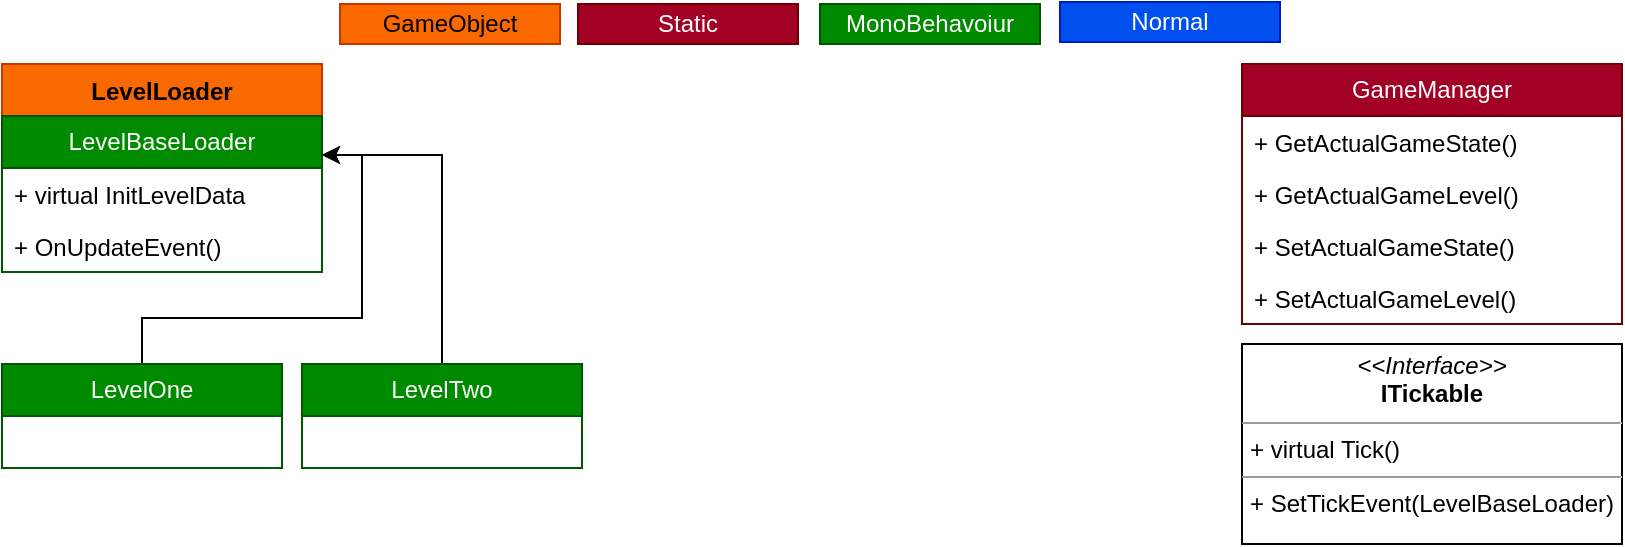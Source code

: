 <mxfile version="22.1.2" type="device">
  <diagram id="C5RBs43oDa-KdzZeNtuy" name="Page-1">
    <mxGraphModel dx="790" dy="827" grid="1" gridSize="10" guides="1" tooltips="1" connect="1" arrows="1" fold="1" page="1" pageScale="1" pageWidth="827" pageHeight="1169" math="0" shadow="0">
      <root>
        <mxCell id="WIyWlLk6GJQsqaUBKTNV-0" />
        <mxCell id="WIyWlLk6GJQsqaUBKTNV-1" parent="WIyWlLk6GJQsqaUBKTNV-0" />
        <mxCell id="23fj2JhDt4JWsEbTQwsE-4" value="GameManager" style="swimlane;fontStyle=0;childLayout=stackLayout;horizontal=1;startSize=26;fillColor=#a20025;horizontalStack=0;resizeParent=1;resizeParentMax=0;resizeLast=0;collapsible=1;marginBottom=0;whiteSpace=wrap;html=1;fontColor=#ffffff;strokeColor=#6F0000;" vertex="1" parent="WIyWlLk6GJQsqaUBKTNV-1">
          <mxGeometry x="630" y="50" width="190" height="130" as="geometry" />
        </mxCell>
        <mxCell id="23fj2JhDt4JWsEbTQwsE-5" value="+ GetActualGameState()" style="text;strokeColor=none;fillColor=none;align=left;verticalAlign=top;spacingLeft=4;spacingRight=4;overflow=hidden;rotatable=0;points=[[0,0.5],[1,0.5]];portConstraint=eastwest;whiteSpace=wrap;html=1;" vertex="1" parent="23fj2JhDt4JWsEbTQwsE-4">
          <mxGeometry y="26" width="190" height="26" as="geometry" />
        </mxCell>
        <mxCell id="23fj2JhDt4JWsEbTQwsE-6" value="+ GetActualGameLevel()" style="text;strokeColor=none;fillColor=none;align=left;verticalAlign=top;spacingLeft=4;spacingRight=4;overflow=hidden;rotatable=0;points=[[0,0.5],[1,0.5]];portConstraint=eastwest;whiteSpace=wrap;html=1;" vertex="1" parent="23fj2JhDt4JWsEbTQwsE-4">
          <mxGeometry y="52" width="190" height="26" as="geometry" />
        </mxCell>
        <mxCell id="23fj2JhDt4JWsEbTQwsE-7" value="+ SetActualGameState()" style="text;strokeColor=none;fillColor=none;align=left;verticalAlign=top;spacingLeft=4;spacingRight=4;overflow=hidden;rotatable=0;points=[[0,0.5],[1,0.5]];portConstraint=eastwest;whiteSpace=wrap;html=1;" vertex="1" parent="23fj2JhDt4JWsEbTQwsE-4">
          <mxGeometry y="78" width="190" height="26" as="geometry" />
        </mxCell>
        <mxCell id="23fj2JhDt4JWsEbTQwsE-15" value="+ SetActualGameLevel()" style="text;strokeColor=none;fillColor=none;align=left;verticalAlign=top;spacingLeft=4;spacingRight=4;overflow=hidden;rotatable=0;points=[[0,0.5],[1,0.5]];portConstraint=eastwest;whiteSpace=wrap;html=1;" vertex="1" parent="23fj2JhDt4JWsEbTQwsE-4">
          <mxGeometry y="104" width="190" height="26" as="geometry" />
        </mxCell>
        <mxCell id="23fj2JhDt4JWsEbTQwsE-11" value="Static" style="html=1;whiteSpace=wrap;fillColor=#a20025;fontColor=#ffffff;strokeColor=#6F0000;" vertex="1" parent="WIyWlLk6GJQsqaUBKTNV-1">
          <mxGeometry x="298" y="20" width="110" height="20" as="geometry" />
        </mxCell>
        <mxCell id="23fj2JhDt4JWsEbTQwsE-13" value="Normal" style="html=1;whiteSpace=wrap;fillColor=#0050ef;fontColor=#ffffff;strokeColor=#001DBC;" vertex="1" parent="WIyWlLk6GJQsqaUBKTNV-1">
          <mxGeometry x="539" y="19" width="110" height="20" as="geometry" />
        </mxCell>
        <mxCell id="23fj2JhDt4JWsEbTQwsE-14" style="edgeStyle=orthogonalEdgeStyle;rounded=0;orthogonalLoop=1;jettySize=auto;html=1;exitX=0.5;exitY=1;exitDx=0;exitDy=0;" edge="1" parent="WIyWlLk6GJQsqaUBKTNV-1" source="23fj2JhDt4JWsEbTQwsE-13" target="23fj2JhDt4JWsEbTQwsE-13">
          <mxGeometry relative="1" as="geometry" />
        </mxCell>
        <mxCell id="23fj2JhDt4JWsEbTQwsE-16" value="&lt;p style=&quot;margin:0px;margin-top:4px;text-align:center;&quot;&gt;&lt;i&gt;&amp;lt;&amp;lt;Interface&amp;gt;&amp;gt;&lt;/i&gt;&lt;br&gt;&lt;b&gt;ITickable&lt;/b&gt;&lt;/p&gt;&lt;hr size=&quot;1&quot;&gt;&lt;p style=&quot;margin:0px;margin-left:4px;&quot;&gt;+ virtual Tick()&lt;/p&gt;&lt;hr size=&quot;1&quot;&gt;&lt;p style=&quot;margin:0px;margin-left:4px;&quot;&gt;+ SetTickEvent(LevelBaseLoader&lt;span style=&quot;background-color: initial;&quot;&gt;)&lt;/span&gt;&lt;/p&gt;" style="verticalAlign=top;align=left;overflow=fill;fontSize=12;fontFamily=Helvetica;html=1;whiteSpace=wrap;" vertex="1" parent="WIyWlLk6GJQsqaUBKTNV-1">
          <mxGeometry x="630" y="190" width="190" height="100" as="geometry" />
        </mxCell>
        <mxCell id="23fj2JhDt4JWsEbTQwsE-23" value="GameObject" style="html=1;whiteSpace=wrap;fillColor=#fa6800;fontColor=#000000;strokeColor=#C73500;" vertex="1" parent="WIyWlLk6GJQsqaUBKTNV-1">
          <mxGeometry x="179" y="20" width="110" height="20" as="geometry" />
        </mxCell>
        <mxCell id="23fj2JhDt4JWsEbTQwsE-24" value="LevelLoader" style="swimlane;fontStyle=1;align=center;verticalAlign=top;childLayout=stackLayout;horizontal=1;startSize=26;horizontalStack=0;resizeParent=1;resizeParentMax=0;resizeLast=0;collapsible=1;marginBottom=0;whiteSpace=wrap;html=1;fillColor=#fa6800;fontColor=#000000;strokeColor=#C73500;" vertex="1" parent="WIyWlLk6GJQsqaUBKTNV-1">
          <mxGeometry x="10" y="50" width="160" height="104" as="geometry">
            <mxRectangle x="310" y="189" width="110" height="30" as="alternateBounds" />
          </mxGeometry>
        </mxCell>
        <mxCell id="23fj2JhDt4JWsEbTQwsE-17" value="LevelBaseLoader" style="swimlane;fontStyle=0;childLayout=stackLayout;horizontal=1;startSize=26;fillColor=#008a00;horizontalStack=0;resizeParent=1;resizeParentMax=0;resizeLast=0;collapsible=1;marginBottom=0;whiteSpace=wrap;html=1;fontColor=#ffffff;strokeColor=#005700;gradientColor=none;swimlaneFillColor=none;" vertex="1" parent="23fj2JhDt4JWsEbTQwsE-24">
          <mxGeometry y="26" width="160" height="78" as="geometry">
            <mxRectangle y="26" width="160" height="30" as="alternateBounds" />
          </mxGeometry>
        </mxCell>
        <mxCell id="23fj2JhDt4JWsEbTQwsE-18" value="+ virtual InitLevelData" style="text;strokeColor=none;fillColor=none;align=left;verticalAlign=top;spacingLeft=4;spacingRight=4;overflow=hidden;rotatable=0;points=[[0,0.5],[1,0.5]];portConstraint=eastwest;whiteSpace=wrap;html=1;" vertex="1" parent="23fj2JhDt4JWsEbTQwsE-17">
          <mxGeometry y="26" width="160" height="26" as="geometry" />
        </mxCell>
        <mxCell id="23fj2JhDt4JWsEbTQwsE-19" value="+ OnUpdateEvent()" style="text;strokeColor=none;fillColor=none;align=left;verticalAlign=top;spacingLeft=4;spacingRight=4;overflow=hidden;rotatable=0;points=[[0,0.5],[1,0.5]];portConstraint=eastwest;whiteSpace=wrap;html=1;" vertex="1" parent="23fj2JhDt4JWsEbTQwsE-17">
          <mxGeometry y="52" width="160" height="26" as="geometry" />
        </mxCell>
        <mxCell id="23fj2JhDt4JWsEbTQwsE-28" value="MonoBehavoiur" style="html=1;whiteSpace=wrap;fillColor=#008a00;fontColor=#ffffff;strokeColor=#005700;" vertex="1" parent="WIyWlLk6GJQsqaUBKTNV-1">
          <mxGeometry x="419" y="20" width="110" height="20" as="geometry" />
        </mxCell>
        <mxCell id="23fj2JhDt4JWsEbTQwsE-34" style="edgeStyle=orthogonalEdgeStyle;rounded=0;orthogonalLoop=1;jettySize=auto;html=1;exitX=0.5;exitY=0;exitDx=0;exitDy=0;entryX=1;entryY=0.25;entryDx=0;entryDy=0;" edge="1" parent="WIyWlLk6GJQsqaUBKTNV-1" source="23fj2JhDt4JWsEbTQwsE-30" target="23fj2JhDt4JWsEbTQwsE-17">
          <mxGeometry relative="1" as="geometry" />
        </mxCell>
        <mxCell id="23fj2JhDt4JWsEbTQwsE-30" value="LevelOne" style="swimlane;fontStyle=0;childLayout=stackLayout;horizontal=1;startSize=26;fillColor=#008a00;horizontalStack=0;resizeParent=1;resizeParentMax=0;resizeLast=0;collapsible=1;marginBottom=0;whiteSpace=wrap;html=1;fontColor=#ffffff;strokeColor=#005700;" vertex="1" parent="WIyWlLk6GJQsqaUBKTNV-1">
          <mxGeometry x="10" y="200" width="140" height="52" as="geometry" />
        </mxCell>
        <mxCell id="23fj2JhDt4JWsEbTQwsE-38" style="edgeStyle=orthogonalEdgeStyle;rounded=0;orthogonalLoop=1;jettySize=auto;html=1;exitX=0.5;exitY=0;exitDx=0;exitDy=0;entryX=1;entryY=0.25;entryDx=0;entryDy=0;" edge="1" parent="WIyWlLk6GJQsqaUBKTNV-1" source="23fj2JhDt4JWsEbTQwsE-36" target="23fj2JhDt4JWsEbTQwsE-17">
          <mxGeometry relative="1" as="geometry" />
        </mxCell>
        <mxCell id="23fj2JhDt4JWsEbTQwsE-36" value="LevelTwo&lt;br&gt;" style="swimlane;fontStyle=0;childLayout=stackLayout;horizontal=1;startSize=26;fillColor=#008a00;horizontalStack=0;resizeParent=1;resizeParentMax=0;resizeLast=0;collapsible=1;marginBottom=0;whiteSpace=wrap;html=1;fontColor=#ffffff;strokeColor=#005700;" vertex="1" parent="WIyWlLk6GJQsqaUBKTNV-1">
          <mxGeometry x="160" y="200" width="140" height="52" as="geometry" />
        </mxCell>
      </root>
    </mxGraphModel>
  </diagram>
</mxfile>
